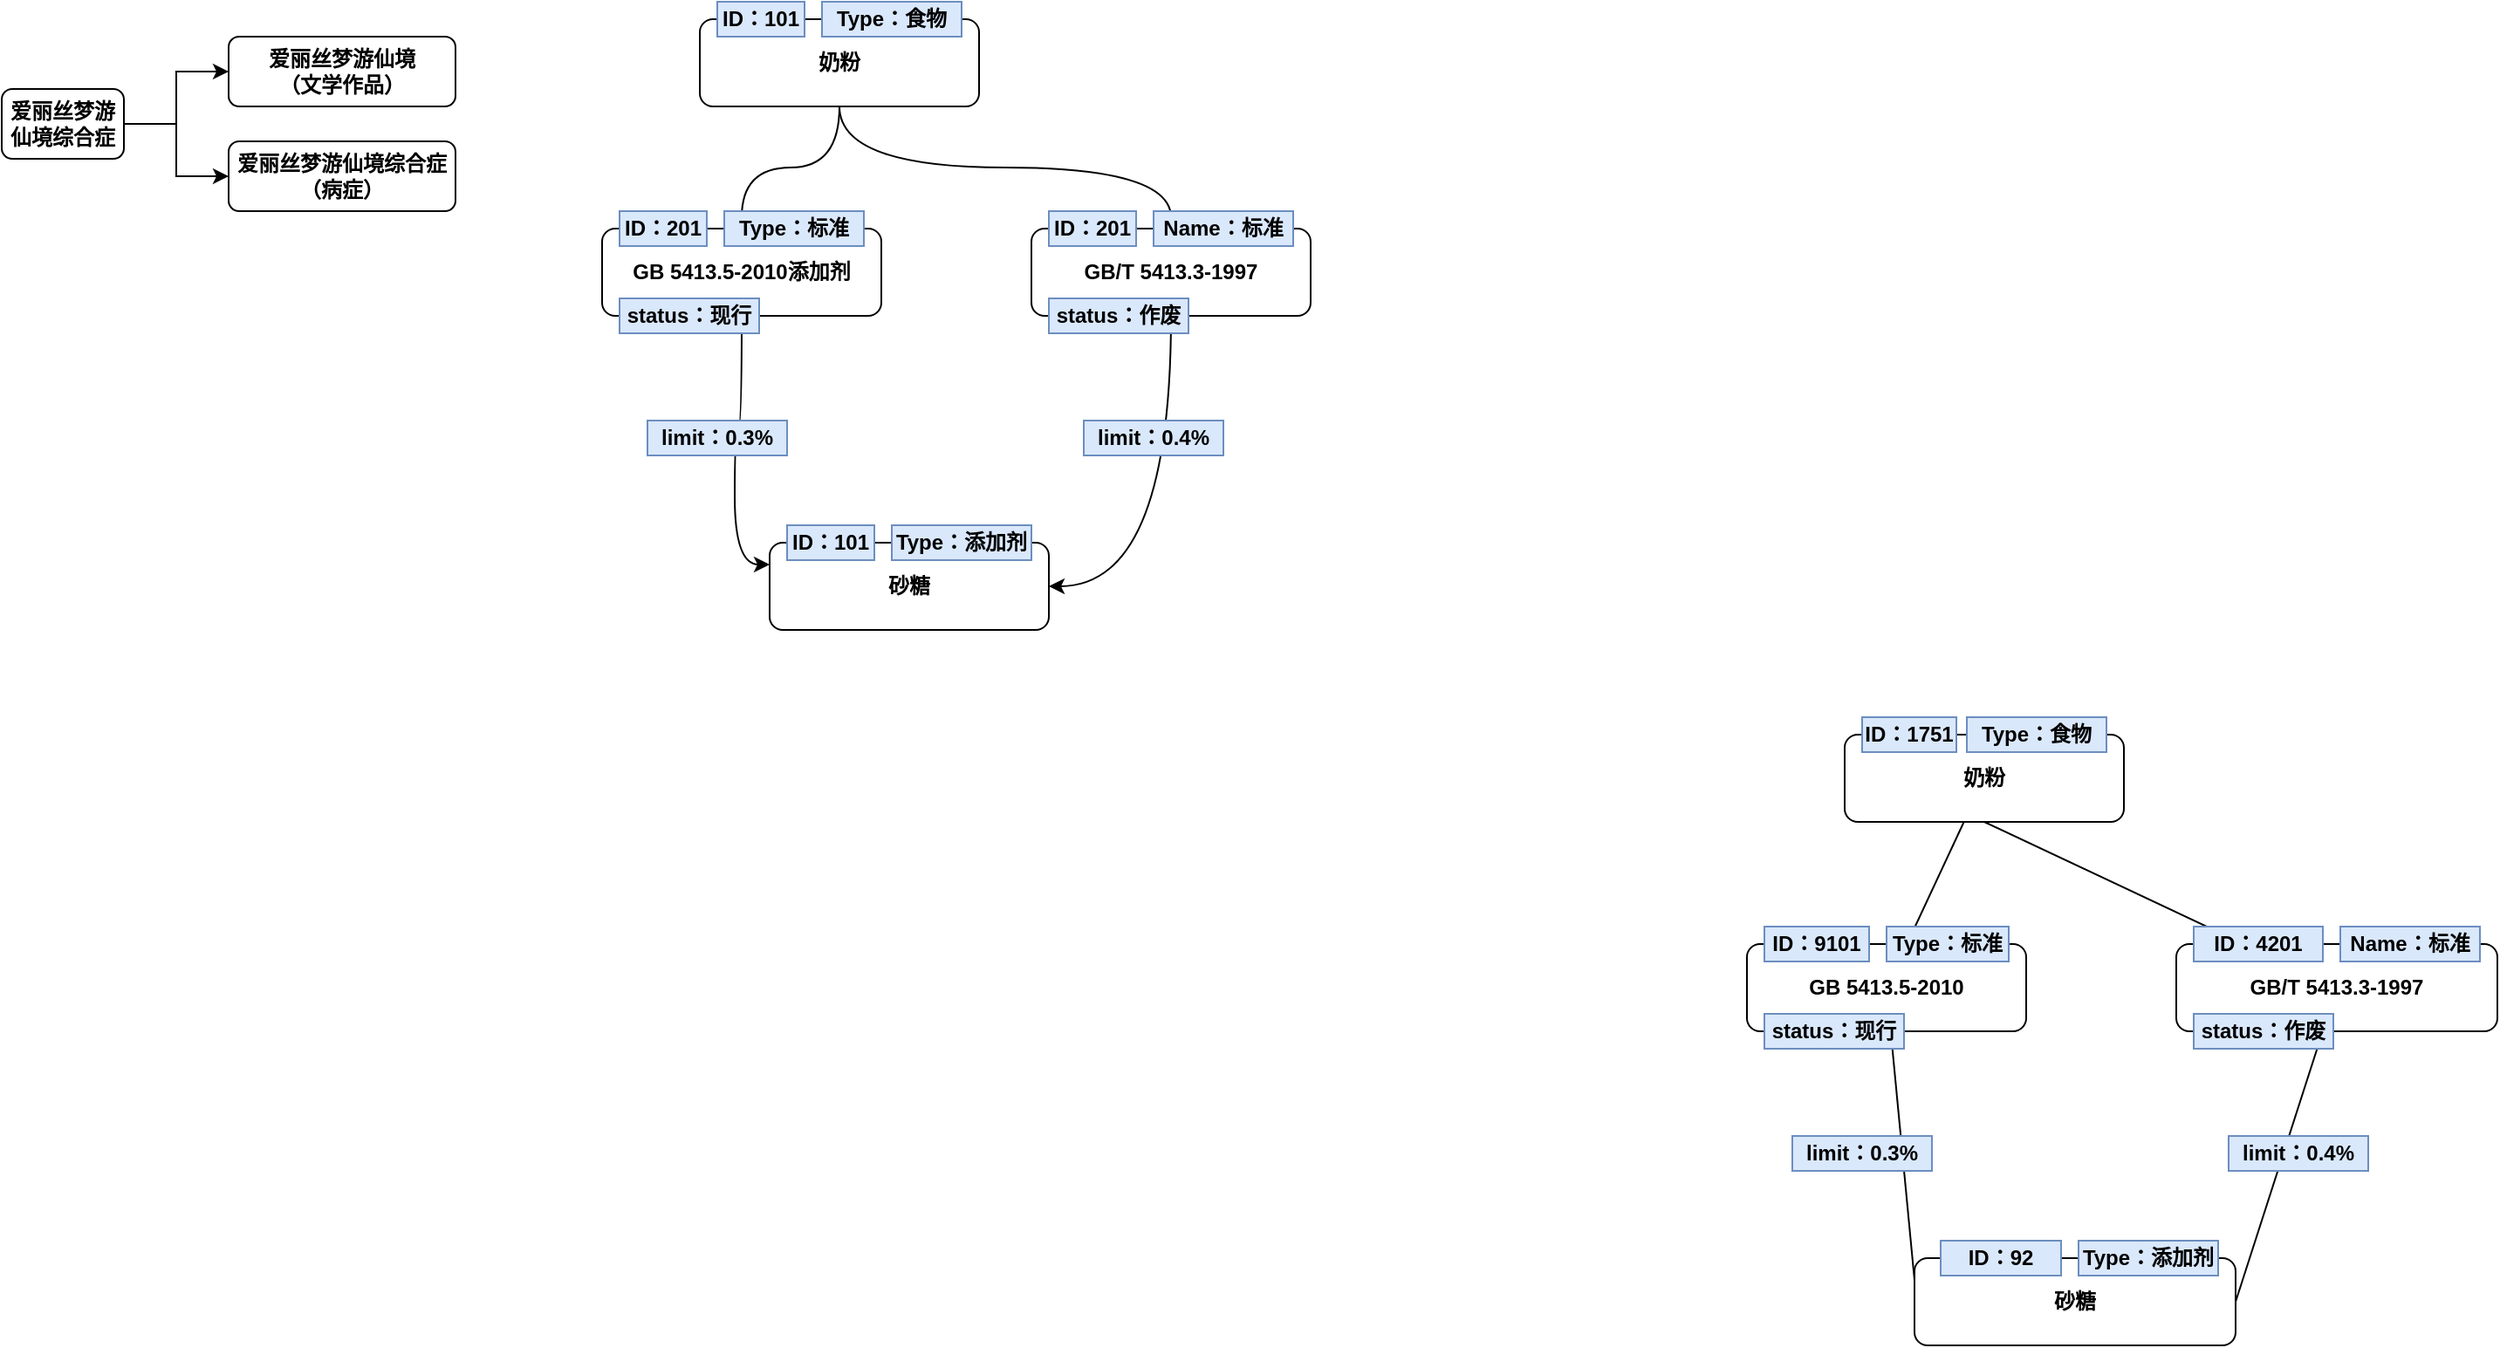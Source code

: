 <mxfile version="24.0.7" type="github">
  <diagram name="第 1 页" id="MFjEPJ0bSbvlaQTOWef_">
    <mxGraphModel dx="1152" dy="614" grid="1" gridSize="10" guides="1" tooltips="1" connect="1" arrows="1" fold="1" page="1" pageScale="1" pageWidth="827" pageHeight="1169" math="0" shadow="0">
      <root>
        <mxCell id="0" />
        <mxCell id="1" parent="0" />
        <mxCell id="QHPDZIuiDeHLjxnEAGQI-9" style="edgeStyle=orthogonalEdgeStyle;rounded=0;orthogonalLoop=1;jettySize=auto;html=1;entryX=0;entryY=0.5;entryDx=0;entryDy=0;fontStyle=1" parent="1" source="QHPDZIuiDeHLjxnEAGQI-2" target="QHPDZIuiDeHLjxnEAGQI-6" edge="1">
          <mxGeometry relative="1" as="geometry">
            <Array as="points">
              <mxPoint x="170" y="340" />
              <mxPoint x="170" y="310" />
            </Array>
          </mxGeometry>
        </mxCell>
        <mxCell id="QHPDZIuiDeHLjxnEAGQI-10" style="edgeStyle=orthogonalEdgeStyle;rounded=0;orthogonalLoop=1;jettySize=auto;html=1;entryX=0;entryY=0.5;entryDx=0;entryDy=0;fontStyle=1" parent="1" source="QHPDZIuiDeHLjxnEAGQI-2" target="QHPDZIuiDeHLjxnEAGQI-7" edge="1">
          <mxGeometry relative="1" as="geometry">
            <Array as="points">
              <mxPoint x="170" y="340" />
              <mxPoint x="170" y="370" />
            </Array>
          </mxGeometry>
        </mxCell>
        <mxCell id="QHPDZIuiDeHLjxnEAGQI-2" value="爱丽丝梦游仙境综合症" style="rounded=1;whiteSpace=wrap;html=1;fontStyle=1" parent="1" vertex="1">
          <mxGeometry x="70" y="320" width="70" height="40" as="geometry" />
        </mxCell>
        <mxCell id="QHPDZIuiDeHLjxnEAGQI-6" value="爱丽丝梦游仙境&lt;br&gt;（文学作品）" style="rounded=1;whiteSpace=wrap;html=1;fontStyle=1" parent="1" vertex="1">
          <mxGeometry x="200" y="290" width="130" height="40" as="geometry" />
        </mxCell>
        <mxCell id="QHPDZIuiDeHLjxnEAGQI-7" value="爱丽丝梦游仙境综合症&lt;br&gt;（病症）" style="rounded=1;whiteSpace=wrap;html=1;fontStyle=1" parent="1" vertex="1">
          <mxGeometry x="200" y="350" width="130" height="40" as="geometry" />
        </mxCell>
        <mxCell id="tU1nnmIKC68T0iaGNvnG-17" style="edgeStyle=orthogonalEdgeStyle;rounded=0;orthogonalLoop=1;jettySize=auto;html=1;curved=1;" parent="1" source="QHPDZIuiDeHLjxnEAGQI-11" target="tU1nnmIKC68T0iaGNvnG-2" edge="1">
          <mxGeometry relative="1" as="geometry" />
        </mxCell>
        <mxCell id="tU1nnmIKC68T0iaGNvnG-18" style="edgeStyle=orthogonalEdgeStyle;rounded=0;orthogonalLoop=1;jettySize=auto;html=1;curved=1;exitX=0.5;exitY=1;exitDx=0;exitDy=0;" parent="1" source="QHPDZIuiDeHLjxnEAGQI-11" target="tU1nnmIKC68T0iaGNvnG-5" edge="1">
          <mxGeometry relative="1" as="geometry" />
        </mxCell>
        <mxCell id="QHPDZIuiDeHLjxnEAGQI-11" value="奶粉" style="rounded=1;whiteSpace=wrap;html=1;fontStyle=1" parent="1" vertex="1">
          <mxGeometry x="470" y="280" width="160" height="50" as="geometry" />
        </mxCell>
        <mxCell id="QHPDZIuiDeHLjxnEAGQI-12" value="ID：101" style="rounded=0;whiteSpace=wrap;html=1;fillColor=#dae8fc;strokeColor=#6c8ebf;fontStyle=1" parent="1" vertex="1">
          <mxGeometry x="480" y="270" width="50" height="20" as="geometry" />
        </mxCell>
        <mxCell id="tU1nnmIKC68T0iaGNvnG-1" value="Type：食物" style="rounded=0;whiteSpace=wrap;html=1;fillColor=#dae8fc;strokeColor=#6c8ebf;fontStyle=1" parent="1" vertex="1">
          <mxGeometry x="540" y="270" width="80" height="20" as="geometry" />
        </mxCell>
        <mxCell id="tU1nnmIKC68T0iaGNvnG-15" style="edgeStyle=orthogonalEdgeStyle;rounded=0;orthogonalLoop=1;jettySize=auto;html=1;entryX=0;entryY=0.25;entryDx=0;entryDy=0;curved=1;" parent="1" source="tU1nnmIKC68T0iaGNvnG-2" target="tU1nnmIKC68T0iaGNvnG-12" edge="1">
          <mxGeometry relative="1" as="geometry" />
        </mxCell>
        <mxCell id="tU1nnmIKC68T0iaGNvnG-2" value="GB 5413.5-2010添加剂" style="rounded=1;whiteSpace=wrap;html=1;fontStyle=1" parent="1" vertex="1">
          <mxGeometry x="414" y="400" width="160" height="50" as="geometry" />
        </mxCell>
        <mxCell id="tU1nnmIKC68T0iaGNvnG-3" value="ID：201" style="rounded=0;whiteSpace=wrap;html=1;fillColor=#dae8fc;strokeColor=#6c8ebf;fontStyle=1" parent="1" vertex="1">
          <mxGeometry x="424" y="390" width="50" height="20" as="geometry" />
        </mxCell>
        <mxCell id="tU1nnmIKC68T0iaGNvnG-4" value="Type：标准" style="rounded=0;whiteSpace=wrap;html=1;fillColor=#dae8fc;strokeColor=#6c8ebf;fontStyle=1" parent="1" vertex="1">
          <mxGeometry x="484" y="390" width="80" height="20" as="geometry" />
        </mxCell>
        <mxCell id="tU1nnmIKC68T0iaGNvnG-16" style="edgeStyle=orthogonalEdgeStyle;rounded=0;orthogonalLoop=1;jettySize=auto;html=1;entryX=1;entryY=0.5;entryDx=0;entryDy=0;curved=1;" parent="1" source="tU1nnmIKC68T0iaGNvnG-5" target="tU1nnmIKC68T0iaGNvnG-12" edge="1">
          <mxGeometry relative="1" as="geometry" />
        </mxCell>
        <mxCell id="tU1nnmIKC68T0iaGNvnG-5" value="GB/T 5413.3-1997" style="rounded=1;whiteSpace=wrap;html=1;fontStyle=1" parent="1" vertex="1">
          <mxGeometry x="660" y="400" width="160" height="50" as="geometry" />
        </mxCell>
        <mxCell id="tU1nnmIKC68T0iaGNvnG-6" value="ID：201" style="rounded=0;whiteSpace=wrap;html=1;fillColor=#dae8fc;strokeColor=#6c8ebf;fontStyle=1" parent="1" vertex="1">
          <mxGeometry x="670" y="390" width="50" height="20" as="geometry" />
        </mxCell>
        <mxCell id="tU1nnmIKC68T0iaGNvnG-7" value="Name：标准" style="rounded=0;whiteSpace=wrap;html=1;fillColor=#dae8fc;strokeColor=#6c8ebf;fontStyle=1" parent="1" vertex="1">
          <mxGeometry x="730" y="390" width="80" height="20" as="geometry" />
        </mxCell>
        <mxCell id="tU1nnmIKC68T0iaGNvnG-8" value="status：作废" style="rounded=0;whiteSpace=wrap;html=1;fillColor=#dae8fc;strokeColor=#6c8ebf;fontStyle=1" parent="1" vertex="1">
          <mxGeometry x="670" y="440" width="80" height="20" as="geometry" />
        </mxCell>
        <mxCell id="tU1nnmIKC68T0iaGNvnG-9" value="status：现行" style="rounded=0;whiteSpace=wrap;html=1;fillColor=#dae8fc;strokeColor=#6c8ebf;fontStyle=1" parent="1" vertex="1">
          <mxGeometry x="424" y="440" width="80" height="20" as="geometry" />
        </mxCell>
        <mxCell id="tU1nnmIKC68T0iaGNvnG-11" value="limit：0.4%" style="rounded=0;whiteSpace=wrap;html=1;fillColor=#dae8fc;strokeColor=#6c8ebf;fontStyle=1" parent="1" vertex="1">
          <mxGeometry x="690" y="510" width="80" height="20" as="geometry" />
        </mxCell>
        <mxCell id="tU1nnmIKC68T0iaGNvnG-12" value="砂糖" style="rounded=1;whiteSpace=wrap;html=1;fontStyle=1" parent="1" vertex="1">
          <mxGeometry x="510" y="580" width="160" height="50" as="geometry" />
        </mxCell>
        <mxCell id="tU1nnmIKC68T0iaGNvnG-13" value="ID：101" style="rounded=0;whiteSpace=wrap;html=1;fillColor=#dae8fc;strokeColor=#6c8ebf;fontStyle=1" parent="1" vertex="1">
          <mxGeometry x="520" y="570" width="50" height="20" as="geometry" />
        </mxCell>
        <mxCell id="tU1nnmIKC68T0iaGNvnG-14" value="Type：添加剂" style="rounded=0;whiteSpace=wrap;html=1;fillColor=#dae8fc;strokeColor=#6c8ebf;fontStyle=1" parent="1" vertex="1">
          <mxGeometry x="580" y="570" width="80" height="20" as="geometry" />
        </mxCell>
        <mxCell id="tU1nnmIKC68T0iaGNvnG-10" value="limit：0.3%" style="rounded=0;whiteSpace=wrap;html=1;fillColor=#dae8fc;strokeColor=#6c8ebf;fontStyle=1" parent="1" vertex="1">
          <mxGeometry x="440" y="510" width="80" height="20" as="geometry" />
        </mxCell>
        <mxCell id="O0BUdd3b0Jgh92Y_Tm-i-1" style="rounded=0;orthogonalLoop=1;jettySize=auto;html=1;" edge="1" parent="1" source="O0BUdd3b0Jgh92Y_Tm-i-3" target="O0BUdd3b0Jgh92Y_Tm-i-7">
          <mxGeometry relative="1" as="geometry" />
        </mxCell>
        <mxCell id="O0BUdd3b0Jgh92Y_Tm-i-2" style="rounded=0;orthogonalLoop=1;jettySize=auto;html=1;exitX=0.5;exitY=1;exitDx=0;exitDy=0;" edge="1" parent="1" source="O0BUdd3b0Jgh92Y_Tm-i-3" target="O0BUdd3b0Jgh92Y_Tm-i-11">
          <mxGeometry relative="1" as="geometry" />
        </mxCell>
        <mxCell id="O0BUdd3b0Jgh92Y_Tm-i-3" value="奶粉" style="rounded=1;whiteSpace=wrap;html=1;fontStyle=1" vertex="1" parent="1">
          <mxGeometry x="1126" y="690" width="160" height="50" as="geometry" />
        </mxCell>
        <mxCell id="O0BUdd3b0Jgh92Y_Tm-i-4" value="ID：1751" style="rounded=0;whiteSpace=wrap;html=1;fillColor=#dae8fc;strokeColor=#6c8ebf;fontStyle=1" vertex="1" parent="1">
          <mxGeometry x="1136" y="680" width="54" height="20" as="geometry" />
        </mxCell>
        <mxCell id="O0BUdd3b0Jgh92Y_Tm-i-5" value="Type：食物" style="rounded=0;whiteSpace=wrap;html=1;fillColor=#dae8fc;strokeColor=#6c8ebf;fontStyle=1" vertex="1" parent="1">
          <mxGeometry x="1196" y="680" width="80" height="20" as="geometry" />
        </mxCell>
        <mxCell id="O0BUdd3b0Jgh92Y_Tm-i-6" style="rounded=0;orthogonalLoop=1;jettySize=auto;html=1;entryX=0;entryY=0.25;entryDx=0;entryDy=0;endArrow=none;endFill=0;" edge="1" parent="1" source="O0BUdd3b0Jgh92Y_Tm-i-7" target="O0BUdd3b0Jgh92Y_Tm-i-17">
          <mxGeometry relative="1" as="geometry" />
        </mxCell>
        <mxCell id="O0BUdd3b0Jgh92Y_Tm-i-7" value="GB 5413.5-2010" style="rounded=1;whiteSpace=wrap;html=1;fontStyle=1" vertex="1" parent="1">
          <mxGeometry x="1070" y="810" width="160" height="50" as="geometry" />
        </mxCell>
        <mxCell id="O0BUdd3b0Jgh92Y_Tm-i-8" value="ID：9101" style="rounded=0;whiteSpace=wrap;html=1;fillColor=#dae8fc;strokeColor=#6c8ebf;fontStyle=1" vertex="1" parent="1">
          <mxGeometry x="1080" y="800" width="60" height="20" as="geometry" />
        </mxCell>
        <mxCell id="O0BUdd3b0Jgh92Y_Tm-i-9" value="Type：标准" style="rounded=0;whiteSpace=wrap;html=1;fillColor=#dae8fc;strokeColor=#6c8ebf;fontStyle=1" vertex="1" parent="1">
          <mxGeometry x="1150" y="800" width="70" height="20" as="geometry" />
        </mxCell>
        <mxCell id="O0BUdd3b0Jgh92Y_Tm-i-10" style="rounded=0;orthogonalLoop=1;jettySize=auto;html=1;entryX=1;entryY=0.5;entryDx=0;entryDy=0;endArrow=none;endFill=0;" edge="1" parent="1" source="O0BUdd3b0Jgh92Y_Tm-i-11" target="O0BUdd3b0Jgh92Y_Tm-i-17">
          <mxGeometry relative="1" as="geometry" />
        </mxCell>
        <mxCell id="O0BUdd3b0Jgh92Y_Tm-i-11" value="GB/T 5413.3-1997" style="rounded=1;whiteSpace=wrap;html=1;fontStyle=1" vertex="1" parent="1">
          <mxGeometry x="1316" y="810" width="184" height="50" as="geometry" />
        </mxCell>
        <mxCell id="O0BUdd3b0Jgh92Y_Tm-i-12" value="ID：4201" style="rounded=0;whiteSpace=wrap;html=1;fillColor=#dae8fc;strokeColor=#6c8ebf;fontStyle=1" vertex="1" parent="1">
          <mxGeometry x="1326" y="800" width="74" height="20" as="geometry" />
        </mxCell>
        <mxCell id="O0BUdd3b0Jgh92Y_Tm-i-13" value="Name：标准" style="rounded=0;whiteSpace=wrap;html=1;fillColor=#dae8fc;strokeColor=#6c8ebf;fontStyle=1" vertex="1" parent="1">
          <mxGeometry x="1410" y="800" width="80" height="20" as="geometry" />
        </mxCell>
        <mxCell id="O0BUdd3b0Jgh92Y_Tm-i-14" value="status：作废" style="rounded=0;whiteSpace=wrap;html=1;fillColor=#dae8fc;strokeColor=#6c8ebf;fontStyle=1" vertex="1" parent="1">
          <mxGeometry x="1326" y="850" width="80" height="20" as="geometry" />
        </mxCell>
        <mxCell id="O0BUdd3b0Jgh92Y_Tm-i-15" value="status：现行" style="rounded=0;whiteSpace=wrap;html=1;fillColor=#dae8fc;strokeColor=#6c8ebf;fontStyle=1" vertex="1" parent="1">
          <mxGeometry x="1080" y="850" width="80" height="20" as="geometry" />
        </mxCell>
        <mxCell id="O0BUdd3b0Jgh92Y_Tm-i-16" value="limit：0.4%" style="rounded=0;whiteSpace=wrap;html=1;fillColor=#dae8fc;strokeColor=#6c8ebf;fontStyle=1" vertex="1" parent="1">
          <mxGeometry x="1346" y="920" width="80" height="20" as="geometry" />
        </mxCell>
        <mxCell id="O0BUdd3b0Jgh92Y_Tm-i-17" value="砂糖" style="rounded=1;whiteSpace=wrap;html=1;fontStyle=1" vertex="1" parent="1">
          <mxGeometry x="1166" y="990" width="184" height="50" as="geometry" />
        </mxCell>
        <mxCell id="O0BUdd3b0Jgh92Y_Tm-i-18" value="ID：92" style="rounded=0;whiteSpace=wrap;html=1;fillColor=#dae8fc;strokeColor=#6c8ebf;fontStyle=1" vertex="1" parent="1">
          <mxGeometry x="1181" y="980" width="69" height="20" as="geometry" />
        </mxCell>
        <mxCell id="O0BUdd3b0Jgh92Y_Tm-i-19" value="Type：添加剂" style="rounded=0;whiteSpace=wrap;html=1;fillColor=#dae8fc;strokeColor=#6c8ebf;fontStyle=1" vertex="1" parent="1">
          <mxGeometry x="1260" y="980" width="80" height="20" as="geometry" />
        </mxCell>
        <mxCell id="O0BUdd3b0Jgh92Y_Tm-i-20" value="limit：0.3%" style="rounded=0;whiteSpace=wrap;html=1;fillColor=#dae8fc;strokeColor=#6c8ebf;fontStyle=1" vertex="1" parent="1">
          <mxGeometry x="1096" y="920" width="80" height="20" as="geometry" />
        </mxCell>
      </root>
    </mxGraphModel>
  </diagram>
</mxfile>
